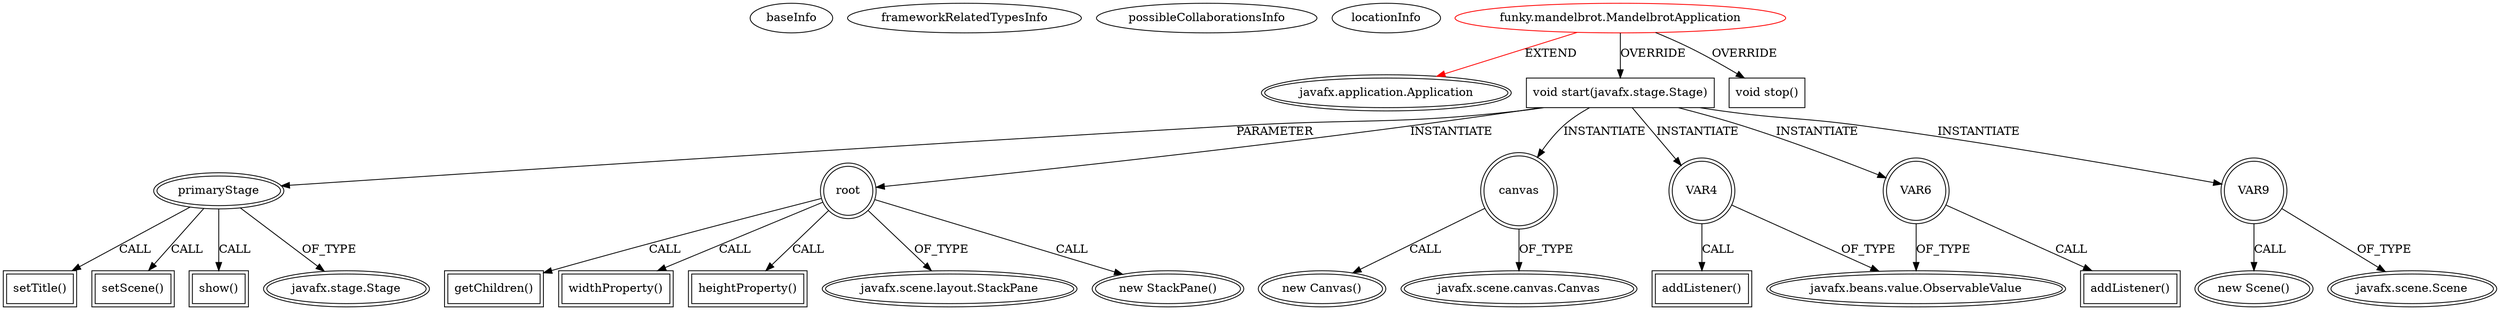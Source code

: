 digraph {
baseInfo[graphId=2692,category="extension_graph",isAnonymous=false,possibleRelation=false]
frameworkRelatedTypesInfo[0="javafx.application.Application"]
possibleCollaborationsInfo[]
locationInfo[projectName="franchi82-mandelbrot",filePath="/franchi82-mandelbrot/mandelbrot-master/funky.mandelbrot/src/funky/mandelbrot/MandelbrotApplication.java",contextSignature="MandelbrotApplication",graphId="2692"]
0[label="funky.mandelbrot.MandelbrotApplication",vertexType="ROOT_CLIENT_CLASS_DECLARATION",isFrameworkType=false,color=red]
1[label="javafx.application.Application",vertexType="FRAMEWORK_CLASS_TYPE",isFrameworkType=true,peripheries=2]
2[label="void start(javafx.stage.Stage)",vertexType="OVERRIDING_METHOD_DECLARATION",isFrameworkType=false,shape=box]
3[label="primaryStage",vertexType="PARAMETER_DECLARATION",isFrameworkType=true,peripheries=2]
4[label="javafx.stage.Stage",vertexType="FRAMEWORK_CLASS_TYPE",isFrameworkType=true,peripheries=2]
6[label="setTitle()",vertexType="INSIDE_CALL",isFrameworkType=true,peripheries=2,shape=box]
8[label="root",vertexType="VARIABLE_EXPRESION",isFrameworkType=true,peripheries=2,shape=circle]
9[label="javafx.scene.layout.StackPane",vertexType="FRAMEWORK_CLASS_TYPE",isFrameworkType=true,peripheries=2]
7[label="new StackPane()",vertexType="CONSTRUCTOR_CALL",isFrameworkType=true,peripheries=2]
11[label="canvas",vertexType="VARIABLE_EXPRESION",isFrameworkType=true,peripheries=2,shape=circle]
12[label="javafx.scene.canvas.Canvas",vertexType="FRAMEWORK_CLASS_TYPE",isFrameworkType=true,peripheries=2]
10[label="new Canvas()",vertexType="CONSTRUCTOR_CALL",isFrameworkType=true,peripheries=2]
14[label="getChildren()",vertexType="INSIDE_CALL",isFrameworkType=true,peripheries=2,shape=box]
15[label="VAR4",vertexType="VARIABLE_EXPRESION",isFrameworkType=true,peripheries=2,shape=circle]
17[label="javafx.beans.value.ObservableValue",vertexType="FRAMEWORK_INTERFACE_TYPE",isFrameworkType=true,peripheries=2]
16[label="addListener()",vertexType="INSIDE_CALL",isFrameworkType=true,peripheries=2,shape=box]
19[label="widthProperty()",vertexType="INSIDE_CALL",isFrameworkType=true,peripheries=2,shape=box]
20[label="VAR6",vertexType="VARIABLE_EXPRESION",isFrameworkType=true,peripheries=2,shape=circle]
21[label="addListener()",vertexType="INSIDE_CALL",isFrameworkType=true,peripheries=2,shape=box]
24[label="heightProperty()",vertexType="INSIDE_CALL",isFrameworkType=true,peripheries=2,shape=box]
26[label="setScene()",vertexType="INSIDE_CALL",isFrameworkType=true,peripheries=2,shape=box]
28[label="VAR9",vertexType="VARIABLE_EXPRESION",isFrameworkType=true,peripheries=2,shape=circle]
29[label="javafx.scene.Scene",vertexType="FRAMEWORK_CLASS_TYPE",isFrameworkType=true,peripheries=2]
27[label="new Scene()",vertexType="CONSTRUCTOR_CALL",isFrameworkType=true,peripheries=2]
31[label="show()",vertexType="INSIDE_CALL",isFrameworkType=true,peripheries=2,shape=box]
32[label="void stop()",vertexType="OVERRIDING_METHOD_DECLARATION",isFrameworkType=false,shape=box]
0->1[label="EXTEND",color=red]
0->2[label="OVERRIDE"]
3->4[label="OF_TYPE"]
2->3[label="PARAMETER"]
3->6[label="CALL"]
2->8[label="INSTANTIATE"]
8->9[label="OF_TYPE"]
8->7[label="CALL"]
2->11[label="INSTANTIATE"]
11->12[label="OF_TYPE"]
11->10[label="CALL"]
8->14[label="CALL"]
2->15[label="INSTANTIATE"]
15->17[label="OF_TYPE"]
15->16[label="CALL"]
8->19[label="CALL"]
2->20[label="INSTANTIATE"]
20->17[label="OF_TYPE"]
20->21[label="CALL"]
8->24[label="CALL"]
3->26[label="CALL"]
2->28[label="INSTANTIATE"]
28->29[label="OF_TYPE"]
28->27[label="CALL"]
3->31[label="CALL"]
0->32[label="OVERRIDE"]
}
